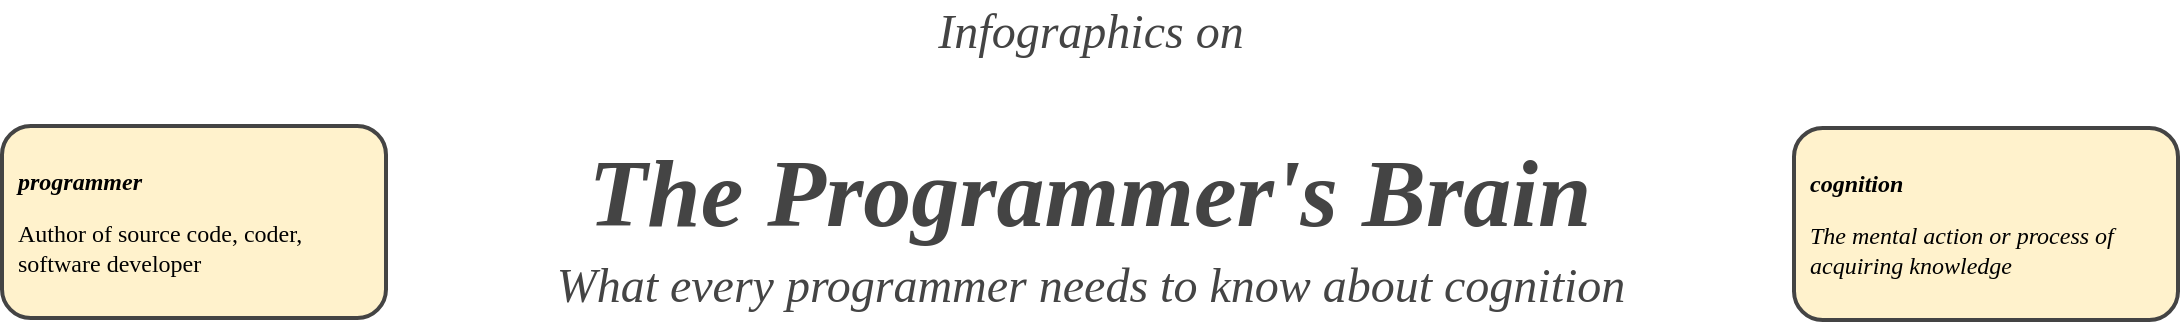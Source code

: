 <mxfile version="20.7.4" type="device"><diagram id="-kBkowGFSmhcYILJeYMs" name="Page-1"><mxGraphModel dx="1180" dy="1508" grid="0" gridSize="8" guides="1" tooltips="1" connect="1" arrows="1" fold="1" page="1" pageScale="1" pageWidth="1169" pageHeight="1654" math="0" shadow="0"><root><mxCell id="0"/><mxCell id="1" parent="0"/><mxCell id="QuDEhyJebT7pmS3XxFOC-4" value="Infographics on" style="text;html=1;strokeColor=none;fillColor=none;align=center;verticalAlign=middle;rounded=0;labelBackgroundColor=none;fontFamily=Comic Sans MS;fontSize=24;fontColor=#444444;fontStyle=2" vertex="1" parent="1"><mxGeometry x="32" y="32" width="1088" height="32" as="geometry"/></mxCell><mxCell id="QuDEhyJebT7pmS3XxFOC-7" value="&lt;b style=&quot;font-size: 48px;&quot;&gt;&lt;i style=&quot;font-size: 48px;&quot;&gt;The Programmer's Brain&lt;/i&gt;&lt;/b&gt;" style="text;html=1;strokeColor=none;fillColor=none;align=center;verticalAlign=middle;whiteSpace=wrap;rounded=0;shadow=0;labelBackgroundColor=none;sketch=0;strokeWidth=2;fontFamily=Comic Sans MS;fontSize=48;fontColor=#444444;" vertex="1" parent="1"><mxGeometry x="32" y="96" width="1088" height="64" as="geometry"/></mxCell><mxCell id="QuDEhyJebT7pmS3XxFOC-8" value="What every programmer needs to know about cognition" style="text;html=1;strokeColor=none;fillColor=none;align=center;verticalAlign=middle;rounded=0;labelBackgroundColor=none;fontFamily=Comic Sans MS;fontSize=24;fontColor=#444444;fontStyle=2" vertex="1" parent="1"><mxGeometry x="32" y="159" width="1088" height="32" as="geometry"/></mxCell><mxCell id="QuDEhyJebT7pmS3XxFOC-6" value="&lt;p style=&quot;line-height: 120%;&quot;&gt;&lt;b&gt;&lt;i&gt;programmer&lt;/i&gt;&lt;/b&gt;&lt;/p&gt;&lt;p style=&quot;line-height: 120%;&quot;&gt;Author of source code, coder, software developer&lt;/p&gt;" style="rounded=1;whiteSpace=wrap;html=1;labelBackgroundColor=none;fontFamily=Comic Sans MS;fontSize=12;strokeColor=#444444;shadow=0;align=left;spacing=8;fillColor=#fff2cc;verticalAlign=middle;strokeWidth=2;" vertex="1" parent="1"><mxGeometry x="32" y="95" width="192" height="96" as="geometry"/></mxCell><mxCell id="QuDEhyJebT7pmS3XxFOC-5" value="&lt;p style=&quot;line-height: 120%;&quot;&gt;&lt;b&gt;&lt;i&gt;cognition&lt;/i&gt;&lt;/b&gt;&lt;/p&gt;&lt;p style=&quot;line-height: 120%;&quot;&gt;&lt;i&gt;The mental action or process of acquiring knowledge&lt;/i&gt;&lt;/p&gt;" style="rounded=1;whiteSpace=wrap;html=1;labelBackgroundColor=none;fontFamily=Comic Sans MS;fontSize=12;strokeColor=#444444;shadow=0;align=left;spacing=8;fillColor=#fff2cc;verticalAlign=middle;strokeWidth=2;" vertex="1" parent="1"><mxGeometry x="928" y="96" width="192" height="96" as="geometry"/></mxCell></root></mxGraphModel></diagram></mxfile>
